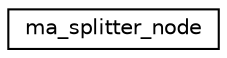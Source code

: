 digraph "Graphical Class Hierarchy"
{
 // LATEX_PDF_SIZE
  edge [fontname="Helvetica",fontsize="10",labelfontname="Helvetica",labelfontsize="10"];
  node [fontname="Helvetica",fontsize="10",shape=record];
  rankdir="LR";
  Node0 [label="ma_splitter_node",height=0.2,width=0.4,color="black", fillcolor="white", style="filled",URL="$structma__splitter__node.html",tooltip=" "];
}
